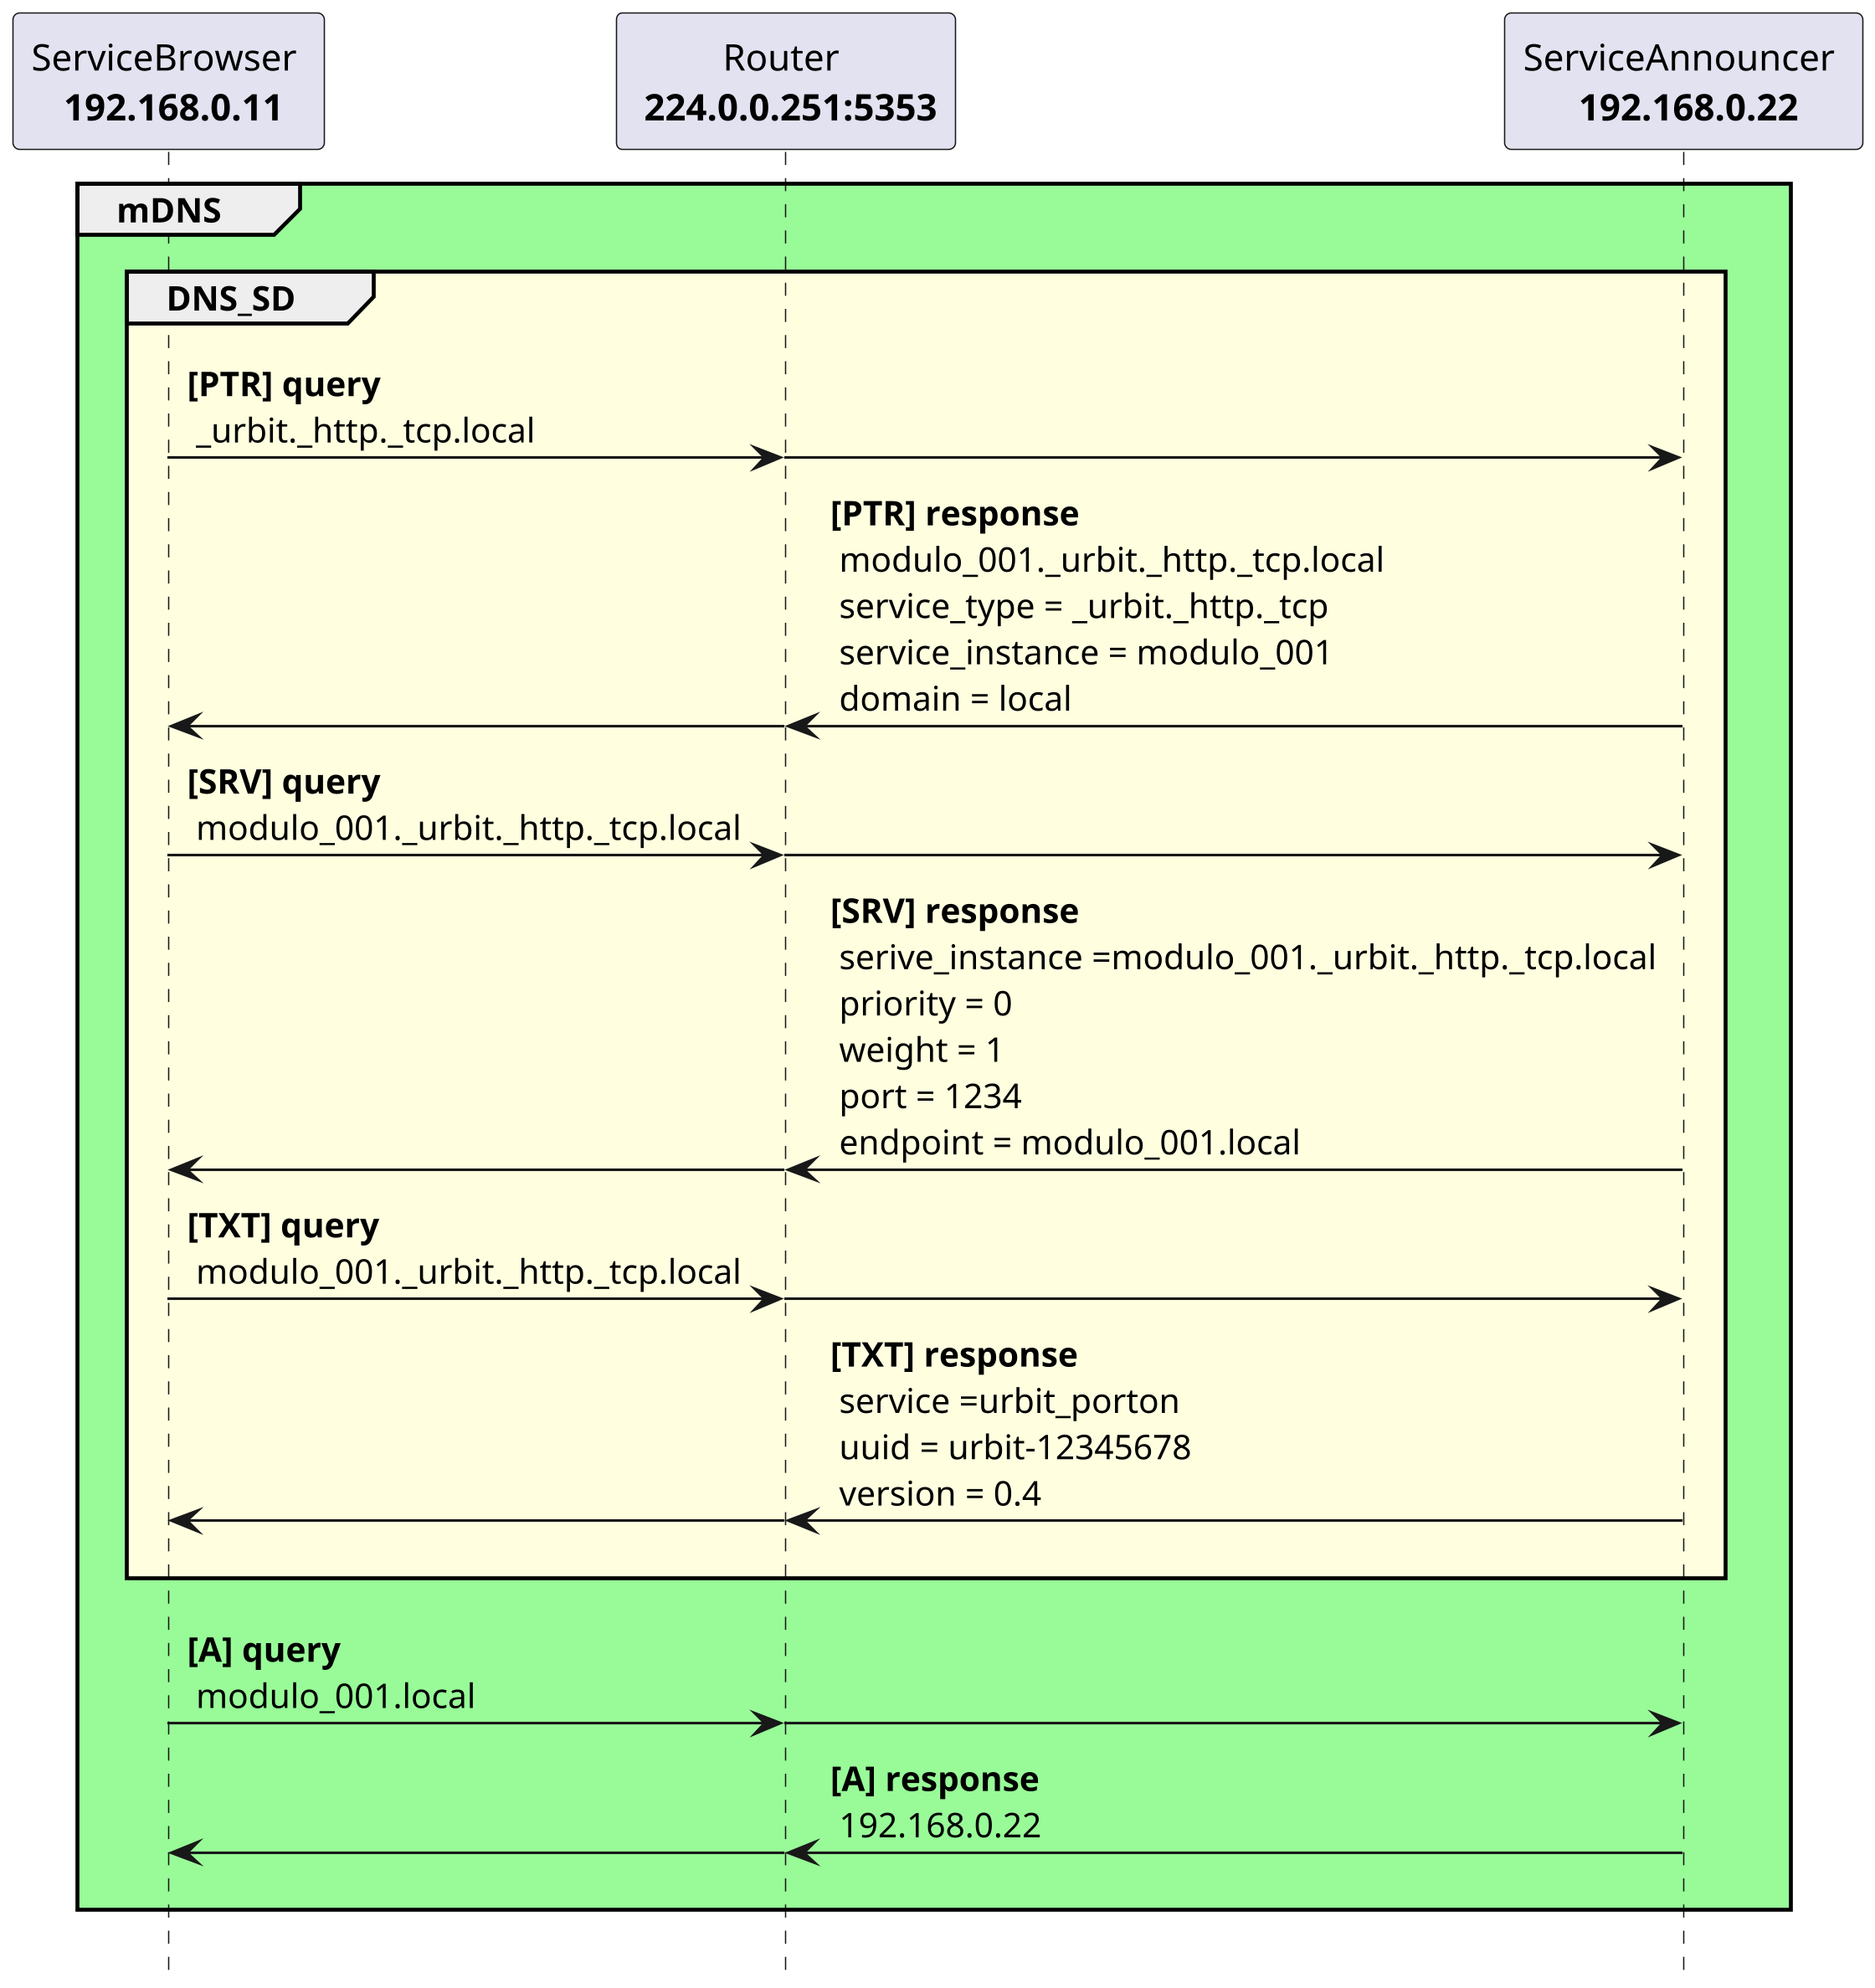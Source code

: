 @startuml SEQ_mdns_dnssd
skinparam dpi 300

!pragma teoz true
hide footbox 
participant "ServiceBrowser \n <b>192.168.0.11</b>" as SB
participant "Router \n <b>224.0.0.251:5353</b>" as R
participant "ServiceAnnouncer \n <b>192.168.0.22</b>" as SA

group #PaleGreen mDNS
    group #LightYellow DNS_SD 
        SB -> R: <b>[PTR] query</b> \n _urbit._http._tcp.local
        & R ->  SA
        SA -> R: <b>[PTR] response</b> \n modulo_001._urbit._http._tcp.local \n service_type = _urbit._http._tcp \n service_instance = modulo_001 \n domain = local
        & R ->  SB

        SB -> R: <b>[SRV] query</b> \n modulo_001._urbit._http._tcp.local
        & R ->  SA
        SA -> R: <b>[SRV] response</b> \n serive_instance =modulo_001._urbit._http._tcp.local \n priority = 0 \n weight = 1 \n port = 1234 \n endpoint = modulo_001.local
        & R ->  SB

        SB -> R: <b>[TXT] query</b> \n modulo_001._urbit._http._tcp.local
        & R ->  SA
        SA -> R: <b>[TXT] response</b> \n service =urbit_porton \n uuid = urbit-12345678 \n version = 0.4
        & R ->  SB

        SB -[hidden]-> R
    end
    SB -> R: <b>[A] query</b> \n modulo_001.local
    & R ->  SA
    SA -> R: <b>[A] response</b> \n 192.168.0.22
    & R ->  SB
    SB -[hidden]-> R
end 